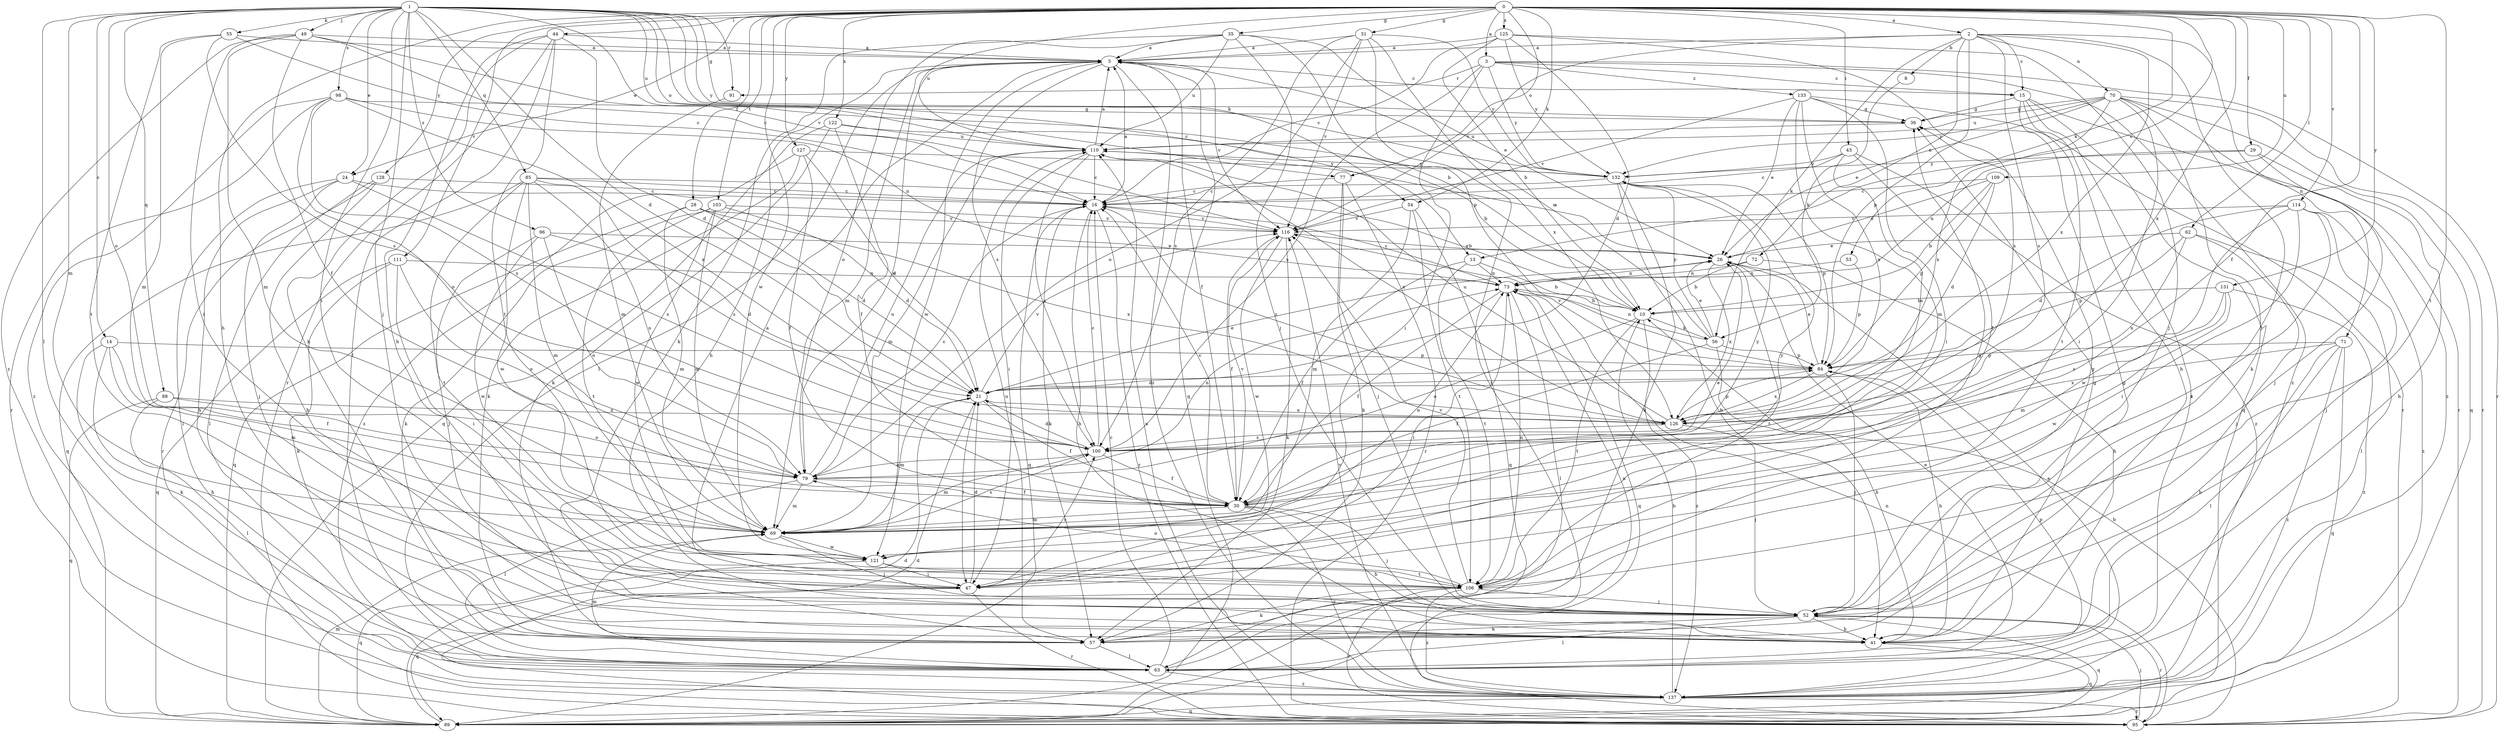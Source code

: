 strict digraph  {
0;
1;
2;
3;
5;
8;
10;
13;
14;
15;
16;
21;
24;
26;
28;
29;
30;
31;
35;
36;
41;
43;
44;
47;
49;
52;
53;
54;
55;
56;
57;
62;
63;
69;
70;
71;
72;
73;
77;
79;
84;
85;
88;
89;
91;
95;
96;
98;
100;
103;
106;
109;
110;
111;
114;
116;
121;
122;
125;
126;
127;
128;
131;
132;
133;
137;
0 -> 2  [label=a];
0 -> 3  [label=a];
0 -> 13  [label=c];
0 -> 24  [label=e];
0 -> 28  [label=f];
0 -> 29  [label=f];
0 -> 30  [label=f];
0 -> 31  [label=g];
0 -> 35  [label=g];
0 -> 41  [label=h];
0 -> 43  [label=i];
0 -> 44  [label=i];
0 -> 53  [label=k];
0 -> 54  [label=k];
0 -> 62  [label=l];
0 -> 77  [label=o];
0 -> 103  [label=t];
0 -> 106  [label=t];
0 -> 109  [label=u];
0 -> 110  [label=u];
0 -> 111  [label=v];
0 -> 114  [label=v];
0 -> 121  [label=w];
0 -> 122  [label=x];
0 -> 125  [label=x];
0 -> 126  [label=x];
0 -> 127  [label=y];
0 -> 128  [label=y];
0 -> 131  [label=y];
1 -> 13  [label=c];
1 -> 14  [label=c];
1 -> 21  [label=d];
1 -> 24  [label=e];
1 -> 36  [label=g];
1 -> 47  [label=i];
1 -> 49  [label=j];
1 -> 52  [label=j];
1 -> 54  [label=k];
1 -> 55  [label=k];
1 -> 63  [label=l];
1 -> 69  [label=m];
1 -> 77  [label=o];
1 -> 79  [label=o];
1 -> 85  [label=q];
1 -> 88  [label=q];
1 -> 91  [label=r];
1 -> 96  [label=s];
1 -> 98  [label=s];
1 -> 110  [label=u];
1 -> 116  [label=v];
1 -> 132  [label=y];
2 -> 5  [label=a];
2 -> 8  [label=b];
2 -> 15  [label=c];
2 -> 52  [label=j];
2 -> 56  [label=k];
2 -> 70  [label=n];
2 -> 71  [label=n];
2 -> 72  [label=n];
2 -> 84  [label=p];
2 -> 100  [label=s];
2 -> 116  [label=v];
2 -> 126  [label=x];
3 -> 15  [label=c];
3 -> 47  [label=i];
3 -> 91  [label=r];
3 -> 95  [label=r];
3 -> 100  [label=s];
3 -> 132  [label=y];
3 -> 133  [label=z];
3 -> 137  [label=z];
5 -> 15  [label=c];
5 -> 30  [label=f];
5 -> 41  [label=h];
5 -> 63  [label=l];
5 -> 69  [label=m];
5 -> 79  [label=o];
5 -> 89  [label=q];
5 -> 100  [label=s];
5 -> 116  [label=v];
5 -> 121  [label=w];
5 -> 137  [label=z];
8 -> 56  [label=k];
10 -> 56  [label=k];
10 -> 79  [label=o];
10 -> 106  [label=t];
10 -> 137  [label=z];
13 -> 10  [label=b];
13 -> 30  [label=f];
13 -> 73  [label=n];
13 -> 106  [label=t];
14 -> 30  [label=f];
14 -> 41  [label=h];
14 -> 57  [label=k];
14 -> 69  [label=m];
14 -> 84  [label=p];
15 -> 36  [label=g];
15 -> 41  [label=h];
15 -> 89  [label=q];
15 -> 95  [label=r];
15 -> 106  [label=t];
15 -> 137  [label=z];
16 -> 5  [label=a];
16 -> 41  [label=h];
16 -> 57  [label=k];
16 -> 89  [label=q];
16 -> 95  [label=r];
16 -> 116  [label=v];
21 -> 26  [label=e];
21 -> 30  [label=f];
21 -> 47  [label=i];
21 -> 69  [label=m];
21 -> 116  [label=v];
21 -> 126  [label=x];
24 -> 16  [label=c];
24 -> 41  [label=h];
24 -> 52  [label=j];
24 -> 63  [label=l];
24 -> 100  [label=s];
26 -> 73  [label=n];
26 -> 106  [label=t];
26 -> 110  [label=u];
26 -> 126  [label=x];
28 -> 21  [label=d];
28 -> 69  [label=m];
28 -> 89  [label=q];
28 -> 116  [label=v];
28 -> 126  [label=x];
29 -> 41  [label=h];
29 -> 52  [label=j];
29 -> 73  [label=n];
29 -> 132  [label=y];
30 -> 16  [label=c];
30 -> 26  [label=e];
30 -> 41  [label=h];
30 -> 52  [label=j];
30 -> 69  [label=m];
30 -> 116  [label=v];
30 -> 132  [label=y];
30 -> 137  [label=z];
31 -> 5  [label=a];
31 -> 79  [label=o];
31 -> 95  [label=r];
31 -> 100  [label=s];
31 -> 116  [label=v];
31 -> 126  [label=x];
31 -> 132  [label=y];
35 -> 5  [label=a];
35 -> 26  [label=e];
35 -> 52  [label=j];
35 -> 57  [label=k];
35 -> 79  [label=o];
35 -> 84  [label=p];
35 -> 110  [label=u];
36 -> 110  [label=u];
41 -> 36  [label=g];
41 -> 89  [label=q];
43 -> 16  [label=c];
43 -> 30  [label=f];
43 -> 100  [label=s];
43 -> 132  [label=y];
43 -> 137  [label=z];
44 -> 5  [label=a];
44 -> 21  [label=d];
44 -> 41  [label=h];
44 -> 57  [label=k];
44 -> 63  [label=l];
44 -> 95  [label=r];
44 -> 106  [label=t];
47 -> 5  [label=a];
47 -> 21  [label=d];
47 -> 89  [label=q];
47 -> 95  [label=r];
47 -> 100  [label=s];
49 -> 5  [label=a];
49 -> 10  [label=b];
49 -> 16  [label=c];
49 -> 30  [label=f];
49 -> 47  [label=i];
49 -> 69  [label=m];
49 -> 137  [label=z];
52 -> 36  [label=g];
52 -> 41  [label=h];
52 -> 57  [label=k];
52 -> 63  [label=l];
52 -> 89  [label=q];
52 -> 95  [label=r];
53 -> 73  [label=n];
53 -> 84  [label=p];
54 -> 69  [label=m];
54 -> 89  [label=q];
54 -> 106  [label=t];
54 -> 116  [label=v];
55 -> 5  [label=a];
55 -> 16  [label=c];
55 -> 69  [label=m];
55 -> 100  [label=s];
55 -> 106  [label=t];
56 -> 5  [label=a];
56 -> 26  [label=e];
56 -> 30  [label=f];
56 -> 41  [label=h];
56 -> 73  [label=n];
56 -> 84  [label=p];
56 -> 132  [label=y];
57 -> 36  [label=g];
57 -> 63  [label=l];
57 -> 110  [label=u];
62 -> 26  [label=e];
62 -> 52  [label=j];
62 -> 63  [label=l];
62 -> 84  [label=p];
62 -> 126  [label=x];
63 -> 16  [label=c];
63 -> 26  [label=e];
63 -> 69  [label=m];
63 -> 73  [label=n];
63 -> 84  [label=p];
63 -> 137  [label=z];
69 -> 52  [label=j];
69 -> 73  [label=n];
69 -> 100  [label=s];
69 -> 121  [label=w];
69 -> 132  [label=y];
70 -> 26  [label=e];
70 -> 36  [label=g];
70 -> 47  [label=i];
70 -> 57  [label=k];
70 -> 89  [label=q];
70 -> 95  [label=r];
70 -> 110  [label=u];
70 -> 126  [label=x];
70 -> 132  [label=y];
70 -> 137  [label=z];
71 -> 41  [label=h];
71 -> 63  [label=l];
71 -> 84  [label=p];
71 -> 89  [label=q];
71 -> 126  [label=x];
71 -> 137  [label=z];
72 -> 10  [label=b];
72 -> 41  [label=h];
72 -> 73  [label=n];
73 -> 10  [label=b];
73 -> 16  [label=c];
73 -> 30  [label=f];
73 -> 47  [label=i];
73 -> 63  [label=l];
73 -> 89  [label=q];
77 -> 16  [label=c];
77 -> 52  [label=j];
77 -> 57  [label=k];
77 -> 95  [label=r];
79 -> 16  [label=c];
79 -> 30  [label=f];
79 -> 63  [label=l];
79 -> 69  [label=m];
79 -> 73  [label=n];
79 -> 110  [label=u];
84 -> 21  [label=d];
84 -> 26  [label=e];
84 -> 41  [label=h];
84 -> 52  [label=j];
84 -> 116  [label=v];
84 -> 126  [label=x];
85 -> 10  [label=b];
85 -> 16  [label=c];
85 -> 69  [label=m];
85 -> 79  [label=o];
85 -> 89  [label=q];
85 -> 100  [label=s];
85 -> 106  [label=t];
85 -> 121  [label=w];
88 -> 63  [label=l];
88 -> 79  [label=o];
88 -> 89  [label=q];
88 -> 126  [label=x];
89 -> 21  [label=d];
89 -> 69  [label=m];
91 -> 69  [label=m];
95 -> 10  [label=b];
95 -> 21  [label=d];
95 -> 52  [label=j];
95 -> 73  [label=n];
96 -> 21  [label=d];
96 -> 26  [label=e];
96 -> 52  [label=j];
96 -> 79  [label=o];
96 -> 121  [label=w];
98 -> 36  [label=g];
98 -> 73  [label=n];
98 -> 79  [label=o];
98 -> 95  [label=r];
98 -> 100  [label=s];
98 -> 126  [label=x];
98 -> 137  [label=z];
100 -> 16  [label=c];
100 -> 21  [label=d];
100 -> 30  [label=f];
100 -> 69  [label=m];
100 -> 79  [label=o];
103 -> 21  [label=d];
103 -> 57  [label=k];
103 -> 69  [label=m];
103 -> 106  [label=t];
103 -> 116  [label=v];
103 -> 121  [label=w];
106 -> 36  [label=g];
106 -> 52  [label=j];
106 -> 57  [label=k];
106 -> 73  [label=n];
106 -> 79  [label=o];
106 -> 95  [label=r];
106 -> 116  [label=v];
106 -> 137  [label=z];
109 -> 10  [label=b];
109 -> 16  [label=c];
109 -> 21  [label=d];
109 -> 26  [label=e];
109 -> 84  [label=p];
110 -> 5  [label=a];
110 -> 16  [label=c];
110 -> 47  [label=i];
110 -> 69  [label=m];
110 -> 100  [label=s];
110 -> 126  [label=x];
110 -> 132  [label=y];
111 -> 47  [label=i];
111 -> 57  [label=k];
111 -> 73  [label=n];
111 -> 79  [label=o];
111 -> 89  [label=q];
114 -> 21  [label=d];
114 -> 47  [label=i];
114 -> 52  [label=j];
114 -> 106  [label=t];
114 -> 116  [label=v];
114 -> 121  [label=w];
114 -> 137  [label=z];
116 -> 26  [label=e];
116 -> 30  [label=f];
116 -> 57  [label=k];
116 -> 121  [label=w];
121 -> 47  [label=i];
121 -> 89  [label=q];
121 -> 106  [label=t];
122 -> 10  [label=b];
122 -> 30  [label=f];
122 -> 57  [label=k];
122 -> 89  [label=q];
122 -> 110  [label=u];
125 -> 5  [label=a];
125 -> 10  [label=b];
125 -> 16  [label=c];
125 -> 21  [label=d];
125 -> 52  [label=j];
125 -> 100  [label=s];
125 -> 132  [label=y];
126 -> 16  [label=c];
126 -> 52  [label=j];
126 -> 84  [label=p];
126 -> 100  [label=s];
126 -> 110  [label=u];
127 -> 21  [label=d];
127 -> 30  [label=f];
127 -> 57  [label=k];
127 -> 132  [label=y];
127 -> 137  [label=z];
128 -> 16  [label=c];
128 -> 41  [label=h];
128 -> 63  [label=l];
128 -> 95  [label=r];
131 -> 10  [label=b];
131 -> 69  [label=m];
131 -> 100  [label=s];
131 -> 121  [label=w];
131 -> 137  [label=z];
132 -> 16  [label=c];
132 -> 41  [label=h];
132 -> 57  [label=k];
132 -> 84  [label=p];
133 -> 26  [label=e];
133 -> 36  [label=g];
133 -> 47  [label=i];
133 -> 69  [label=m];
133 -> 95  [label=r];
133 -> 116  [label=v];
133 -> 126  [label=x];
137 -> 10  [label=b];
137 -> 26  [label=e];
137 -> 89  [label=q];
137 -> 95  [label=r];
137 -> 110  [label=u];
137 -> 116  [label=v];
}

